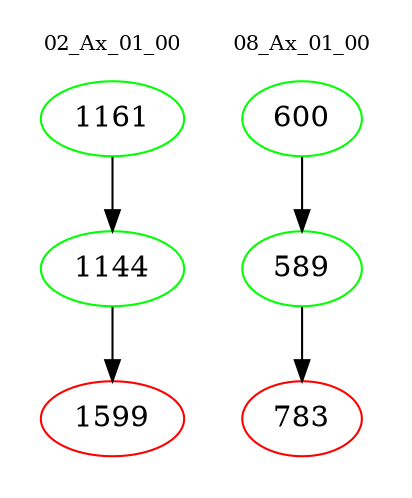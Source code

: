digraph{
subgraph cluster_0 {
color = white
label = "02_Ax_01_00";
fontsize=10;
T0_1161 [label="1161", color="green"]
T0_1161 -> T0_1144 [color="black"]
T0_1144 [label="1144", color="green"]
T0_1144 -> T0_1599 [color="black"]
T0_1599 [label="1599", color="red"]
}
subgraph cluster_1 {
color = white
label = "08_Ax_01_00";
fontsize=10;
T1_600 [label="600", color="green"]
T1_600 -> T1_589 [color="black"]
T1_589 [label="589", color="green"]
T1_589 -> T1_783 [color="black"]
T1_783 [label="783", color="red"]
}
}
